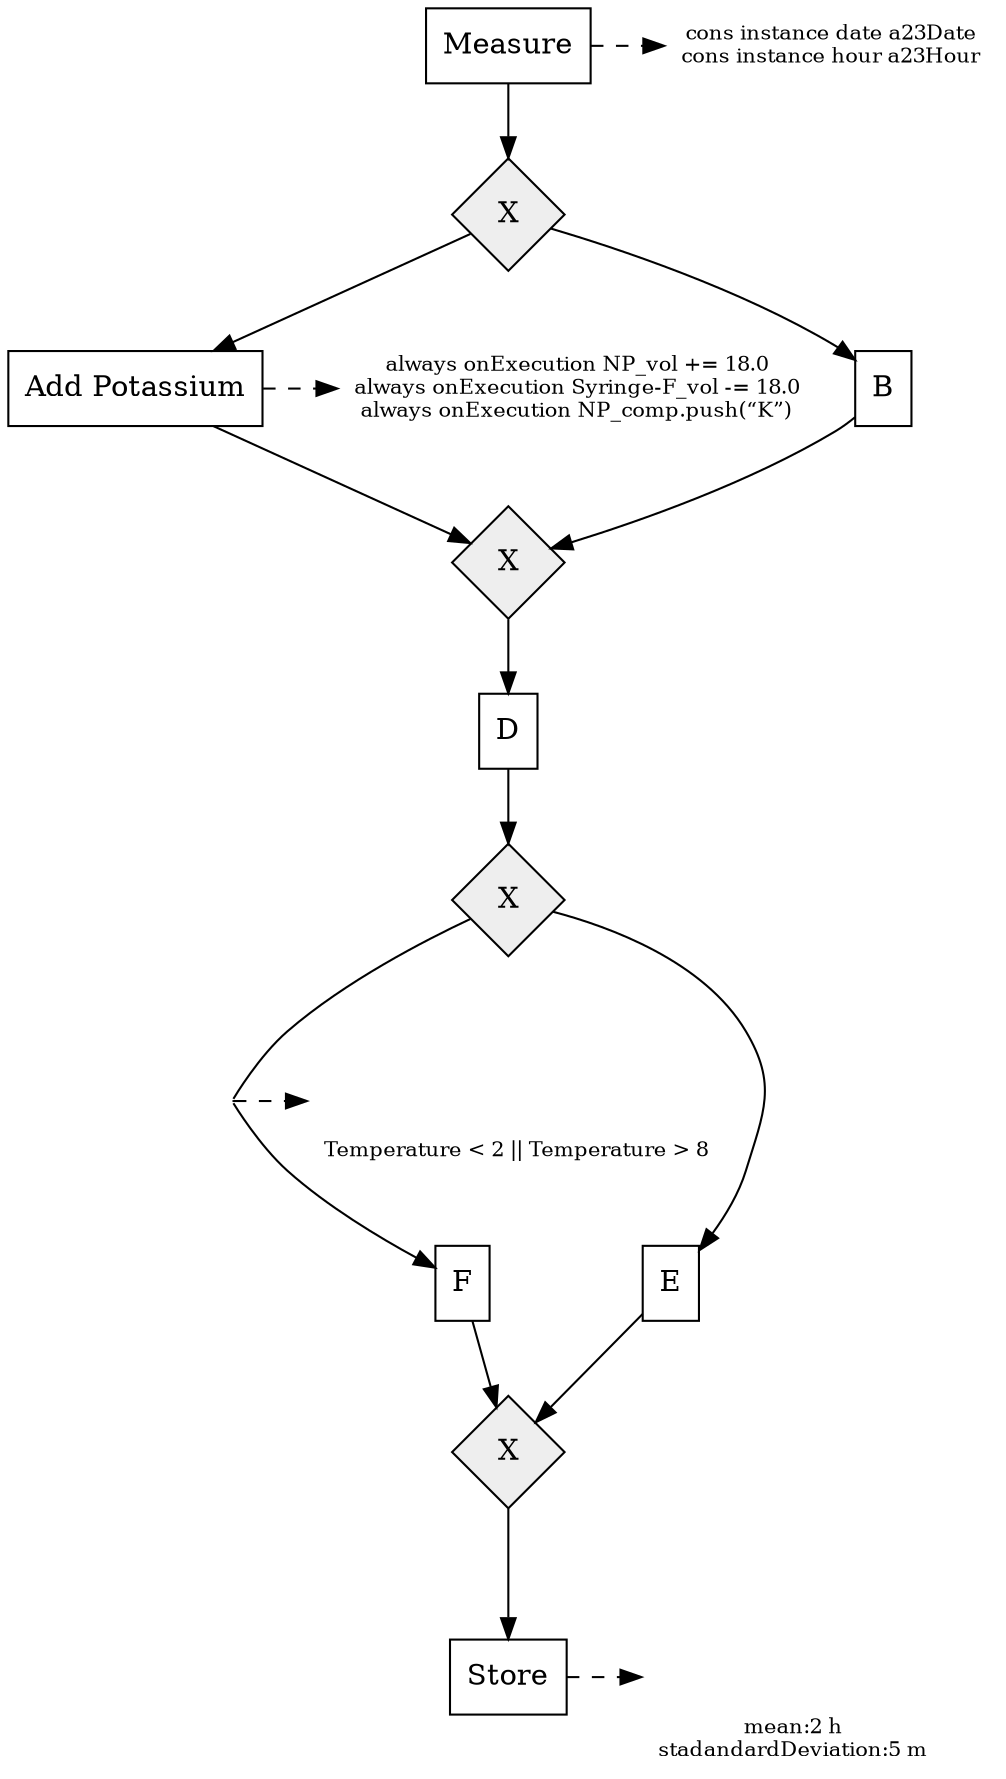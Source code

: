 
  
	digraph {
		node [shape=box];
		

    
	_ext9 [shape=none, image="stereotype_monitoringGroup.png", label="cons instance date a23Date\ncons instance hour a23Hour\n", width=0.2, fontsize=10];


	
	_ext50 [shape=none, image="stereotype_TimeExpected.png", label="\n\n\n\n\nmean:2 h\nstadandardDeviation:5 m\n", width=0.2, fontsize=10];


	
	_ext60 [shape=none, image="stereotype_decisionQuestionQuality.png", label="\n\n\n\nTemperature < 2 || Temperature > 8", width=0.2 , fontsize=10];


	
	_ext16 [shape=none, image="stereotype_activitEffect.png", label="always onExecution NP_vol += 18.0\nalways onExecution Syringe-F_vol -= 18.0\nalways onExecution NP_comp.push(“K”)\n", width=0.2, fontsize=10];


	
	_4 -> _ext16 [style=dashed minlen=2];
	{rank=same;_4 _ext16 };

	_20 -> _ext60 [style=dashed minlen=2];
	{rank=same;_20 _ext60 };

	_23 -> _ext50 [style=dashed minlen=2];
	{rank=same;_23 _ext50 };

	_2 -> _ext9 [style=dashed minlen=2];
	{rank=same;_2 _ext9 };


    _2 [shape=box,style=filled,fillcolor="#ffffff",label="Measure",width=0.2];
_3 [shape=box,style=filled,fillcolor="#ffffff",label="B",width=0.2];
_4 [shape=box,style=filled,fillcolor="#ffffff",label="Add Potassium",width=0.2];
_7 [shape=box,style=filled,fillcolor="#ffffff",label="D",width=0.2];
_17 [shape=box,style=filled,fillcolor="#ffffff",label="E",width=0.2];
_16 [shape=box,style=filled,fillcolor="#ffffff",label="F",width=0.2];
_23 [shape=box,style=filled,fillcolor="#ffffff",label="Store",width=0.2];
_5 [label="X",fillcolor="#eeeeee",style=filled,width=0.75,height=0.75,fixedsize=true,shape="diamond"];
_6 [label="X",fillcolor="#eeeeee",style=filled,width=0.75,height=0.75,fixedsize=true,shape="diamond"];
_15 [label="X",fillcolor="#eeeeee",style=filled,width=0.75,height=0.75,fixedsize=true,shape="diamond"];
_8 [label="X",fillcolor="#eeeeee",style=filled,width=0.75,height=0.75,fixedsize=true,shape="diamond"];
_2 -> _5 [label=""];_5 -> _3 [label=""];_5 -> _4 [label=""];_3 -> _6 [label=""];_4 -> _6 [label=""];_6 -> _7 [label=""];_16 -> _8 [label=""];_17 -> _8 [label=""];_20[shape=point width=0]
	_15 -> _20 [label="" dir=none];
	_20 ->	_16 [label=""];
	_15 -> _17 [label=""];_7 -> _15 [label=""];_8 -> _23 [label=""];
		}


